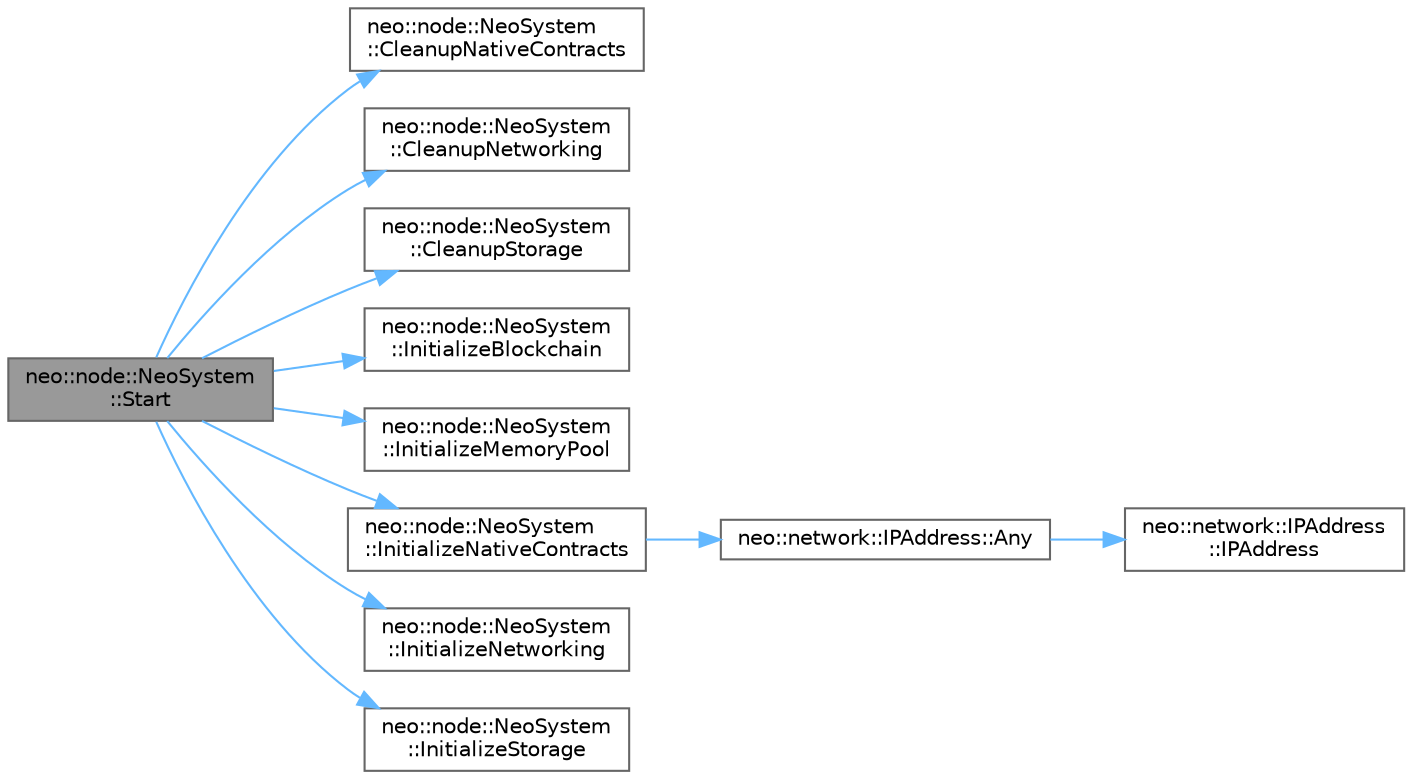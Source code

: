 digraph "neo::node::NeoSystem::Start"
{
 // LATEX_PDF_SIZE
  bgcolor="transparent";
  edge [fontname=Helvetica,fontsize=10,labelfontname=Helvetica,labelfontsize=10];
  node [fontname=Helvetica,fontsize=10,shape=box,height=0.2,width=0.4];
  rankdir="LR";
  Node1 [id="Node000001",label="neo::node::NeoSystem\l::Start",height=0.2,width=0.4,color="gray40", fillcolor="grey60", style="filled", fontcolor="black",tooltip="Starts the Neo system."];
  Node1 -> Node2 [id="edge1_Node000001_Node000002",color="steelblue1",style="solid",tooltip=" "];
  Node2 [id="Node000002",label="neo::node::NeoSystem\l::CleanupNativeContracts",height=0.2,width=0.4,color="grey40", fillcolor="white", style="filled",URL="$classneo_1_1node_1_1_neo_system.html#a2780e0ac049a9769a3e0276719438c3e",tooltip=" "];
  Node1 -> Node3 [id="edge2_Node000001_Node000003",color="steelblue1",style="solid",tooltip=" "];
  Node3 [id="Node000003",label="neo::node::NeoSystem\l::CleanupNetworking",height=0.2,width=0.4,color="grey40", fillcolor="white", style="filled",URL="$classneo_1_1node_1_1_neo_system.html#a9be90da682979ab4494aea704e543b08",tooltip=" "];
  Node1 -> Node4 [id="edge3_Node000001_Node000004",color="steelblue1",style="solid",tooltip=" "];
  Node4 [id="Node000004",label="neo::node::NeoSystem\l::CleanupStorage",height=0.2,width=0.4,color="grey40", fillcolor="white", style="filled",URL="$classneo_1_1node_1_1_neo_system.html#a67ae9036b21e0d197f2ef936b456f837",tooltip=" "];
  Node1 -> Node5 [id="edge4_Node000001_Node000005",color="steelblue1",style="solid",tooltip=" "];
  Node5 [id="Node000005",label="neo::node::NeoSystem\l::InitializeBlockchain",height=0.2,width=0.4,color="grey40", fillcolor="white", style="filled",URL="$classneo_1_1node_1_1_neo_system.html#aa5cf3b8f93e9915299716634272bd97c",tooltip=" "];
  Node1 -> Node6 [id="edge5_Node000001_Node000006",color="steelblue1",style="solid",tooltip=" "];
  Node6 [id="Node000006",label="neo::node::NeoSystem\l::InitializeMemoryPool",height=0.2,width=0.4,color="grey40", fillcolor="white", style="filled",URL="$classneo_1_1node_1_1_neo_system.html#aab8c66eeffa228d8f4d85bb4b2b305bb",tooltip=" "];
  Node1 -> Node7 [id="edge6_Node000001_Node000007",color="steelblue1",style="solid",tooltip=" "];
  Node7 [id="Node000007",label="neo::node::NeoSystem\l::InitializeNativeContracts",height=0.2,width=0.4,color="grey40", fillcolor="white", style="filled",URL="$classneo_1_1node_1_1_neo_system.html#a481c4e8ac8b0b95911e318f77552745d",tooltip=" "];
  Node7 -> Node8 [id="edge7_Node000007_Node000008",color="steelblue1",style="solid",tooltip=" "];
  Node8 [id="Node000008",label="neo::network::IPAddress::Any",height=0.2,width=0.4,color="grey40", fillcolor="white", style="filled",URL="$classneo_1_1network_1_1_i_p_address.html#a6c88f7623fed2b8f03de6955feecc47a",tooltip="Gets the any address (0.0.0.0)."];
  Node8 -> Node9 [id="edge8_Node000008_Node000009",color="steelblue1",style="solid",tooltip=" "];
  Node9 [id="Node000009",label="neo::network::IPAddress\l::IPAddress",height=0.2,width=0.4,color="grey40", fillcolor="white", style="filled",URL="$classneo_1_1network_1_1_i_p_address.html#af3841f07eb754ead04973a5b6bb9afba",tooltip="Constructs an empty IPAddress."];
  Node1 -> Node10 [id="edge9_Node000001_Node000010",color="steelblue1",style="solid",tooltip=" "];
  Node10 [id="Node000010",label="neo::node::NeoSystem\l::InitializeNetworking",height=0.2,width=0.4,color="grey40", fillcolor="white", style="filled",URL="$classneo_1_1node_1_1_neo_system.html#ae904a625868d214c6a45d7c954e47b77",tooltip=" "];
  Node1 -> Node11 [id="edge10_Node000001_Node000011",color="steelblue1",style="solid",tooltip=" "];
  Node11 [id="Node000011",label="neo::node::NeoSystem\l::InitializeStorage",height=0.2,width=0.4,color="grey40", fillcolor="white", style="filled",URL="$classneo_1_1node_1_1_neo_system.html#ac0a4c9fb348985447c02ebc931961dd8",tooltip=" "];
}
